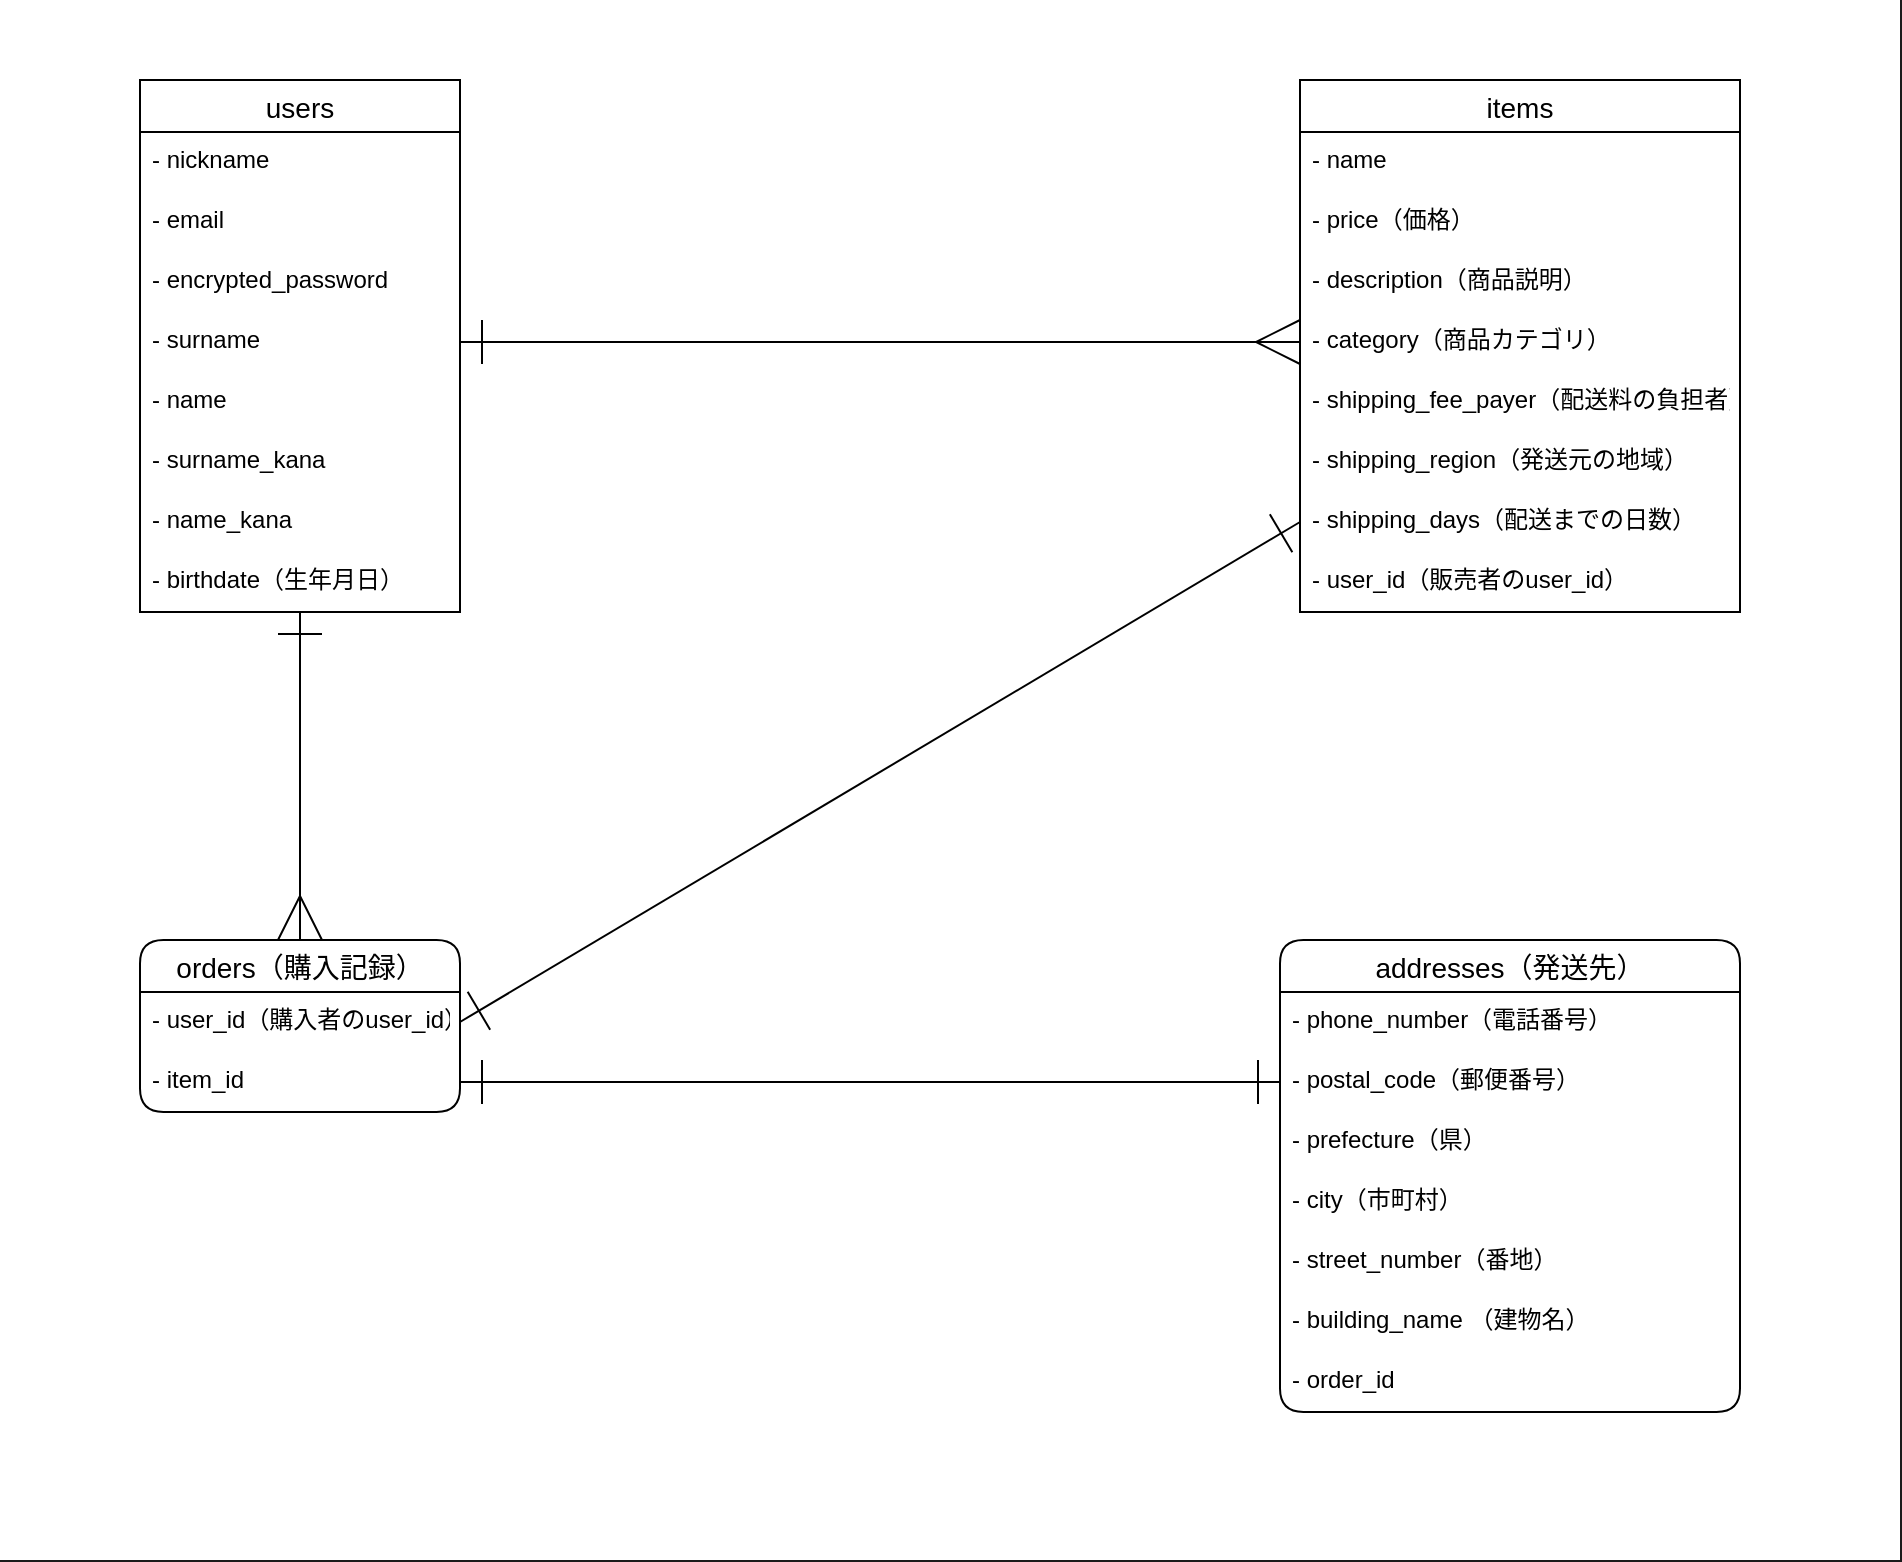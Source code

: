 <mxfile>
    <diagram id="Db6TAL_2nmZcjqnEQhVl" name="ページ1">
        <mxGraphModel dx="577" dy="267" grid="1" gridSize="10" guides="1" tooltips="1" connect="1" arrows="1" fold="1" page="1" pageScale="1" pageWidth="1169" pageHeight="827" background="#1A1A1A" math="0" shadow="0">
            <root>
                <mxCell id="0"/>
                <mxCell id="1" parent="0"/>
                <mxCell id="47" value="" style="rounded=0;whiteSpace=wrap;html=1;strokeColor=none;gradientColor=none;fillColor=#FFFFFF;" vertex="1" parent="1">
                    <mxGeometry x="100" y="20" width="950" height="780" as="geometry"/>
                </mxCell>
                <mxCell id="2" value="users" style="swimlane;fontStyle=0;childLayout=stackLayout;horizontal=1;startSize=26;horizontalStack=0;resizeParent=1;resizeParentMax=0;resizeLast=0;collapsible=1;marginBottom=0;align=center;fontSize=14;" parent="1" vertex="1">
                    <mxGeometry x="170" y="60" width="160" height="266" as="geometry"/>
                </mxCell>
                <mxCell id="3" value="- nickname        " style="text;strokeColor=none;fillColor=none;spacingLeft=4;spacingRight=4;overflow=hidden;rotatable=0;points=[[0,0.5],[1,0.5]];portConstraint=eastwest;fontSize=12;" parent="2" vertex="1">
                    <mxGeometry y="26" width="160" height="30" as="geometry"/>
                </mxCell>
                <mxCell id="4" value="- email" style="text;strokeColor=none;fillColor=none;spacingLeft=4;spacingRight=4;overflow=hidden;rotatable=0;points=[[0,0.5],[1,0.5]];portConstraint=eastwest;fontSize=12;" parent="2" vertex="1">
                    <mxGeometry y="56" width="160" height="30" as="geometry"/>
                </mxCell>
                <mxCell id="5" value="- encrypted_password" style="text;strokeColor=none;fillColor=none;spacingLeft=4;spacingRight=4;overflow=hidden;rotatable=0;points=[[0,0.5],[1,0.5]];portConstraint=eastwest;fontSize=12;" parent="2" vertex="1">
                    <mxGeometry y="86" width="160" height="30" as="geometry"/>
                </mxCell>
                <mxCell id="10" value="- surname" style="text;strokeColor=none;fillColor=none;spacingLeft=4;spacingRight=4;overflow=hidden;rotatable=0;points=[[0,0.5],[1,0.5]];portConstraint=eastwest;fontSize=12;" parent="2" vertex="1">
                    <mxGeometry y="116" width="160" height="30" as="geometry"/>
                </mxCell>
                <mxCell id="11" value="- name" style="text;strokeColor=none;fillColor=none;spacingLeft=4;spacingRight=4;overflow=hidden;rotatable=0;points=[[0,0.5],[1,0.5]];portConstraint=eastwest;fontSize=12;" parent="2" vertex="1">
                    <mxGeometry y="146" width="160" height="30" as="geometry"/>
                </mxCell>
                <mxCell id="12" value="- surname_kana" style="text;strokeColor=none;fillColor=none;spacingLeft=4;spacingRight=4;overflow=hidden;rotatable=0;points=[[0,0.5],[1,0.5]];portConstraint=eastwest;fontSize=12;" parent="2" vertex="1">
                    <mxGeometry y="176" width="160" height="30" as="geometry"/>
                </mxCell>
                <mxCell id="13" value="- name_kana" style="text;strokeColor=none;fillColor=none;spacingLeft=4;spacingRight=4;overflow=hidden;rotatable=0;points=[[0,0.5],[1,0.5]];portConstraint=eastwest;fontSize=12;" parent="2" vertex="1">
                    <mxGeometry y="206" width="160" height="30" as="geometry"/>
                </mxCell>
                <mxCell id="14" value="- birthdate（生年月日）" style="text;strokeColor=none;fillColor=none;spacingLeft=4;spacingRight=4;overflow=hidden;rotatable=0;points=[[0,0.5],[1,0.5]];portConstraint=eastwest;fontSize=12;" parent="2" vertex="1">
                    <mxGeometry y="236" width="160" height="30" as="geometry"/>
                </mxCell>
                <mxCell id="15" value="items" style="swimlane;fontStyle=0;childLayout=stackLayout;horizontal=1;startSize=26;horizontalStack=0;resizeParent=1;resizeParentMax=0;resizeLast=0;collapsible=1;marginBottom=0;align=center;fontSize=14;" parent="1" vertex="1">
                    <mxGeometry x="750" y="60" width="220" height="266" as="geometry"/>
                </mxCell>
                <mxCell id="16" value="- name" style="text;strokeColor=none;fillColor=none;spacingLeft=4;spacingRight=4;overflow=hidden;rotatable=0;points=[[0,0.5],[1,0.5]];portConstraint=eastwest;fontSize=12;labelBackgroundColor=none;" parent="15" vertex="1">
                    <mxGeometry y="26" width="220" height="30" as="geometry"/>
                </mxCell>
                <mxCell id="17" value="- price（価格）" style="text;spacingLeft=4;spacingRight=4;overflow=hidden;rotatable=0;points=[[0,0.5],[1,0.5]];portConstraint=eastwest;fontSize=12;labelBackgroundColor=none;fillColor=none;" parent="15" vertex="1">
                    <mxGeometry y="56" width="220" height="30" as="geometry"/>
                </mxCell>
                <mxCell id="18" value="- description（商品説明）" style="text;spacingLeft=4;spacingRight=4;overflow=hidden;rotatable=0;points=[[0,0.5],[1,0.5]];portConstraint=eastwest;fontSize=12;labelBackgroundColor=none;fillColor=none;" parent="15" vertex="1">
                    <mxGeometry y="86" width="220" height="30" as="geometry"/>
                </mxCell>
                <mxCell id="19" value="- category（商品カテゴリ）" style="text;spacingLeft=4;spacingRight=4;overflow=hidden;rotatable=0;points=[[0,0.5],[1,0.5]];portConstraint=eastwest;fontSize=12;labelBackgroundColor=none;fillColor=none;" parent="15" vertex="1">
                    <mxGeometry y="116" width="220" height="30" as="geometry"/>
                </mxCell>
                <mxCell id="21" value="- shipping_fee_payer（配送料の負担者）" style="text;spacingLeft=4;spacingRight=4;overflow=hidden;rotatable=0;points=[[0,0.5],[1,0.5]];portConstraint=eastwest;fontSize=12;labelBackgroundColor=none;fillColor=none;" parent="15" vertex="1">
                    <mxGeometry y="146" width="220" height="30" as="geometry"/>
                </mxCell>
                <mxCell id="22" value="- shipping_region（発送元の地域）" style="text;spacingLeft=4;spacingRight=4;overflow=hidden;rotatable=0;points=[[0,0.5],[1,0.5]];portConstraint=eastwest;fontSize=12;labelBackgroundColor=none;fillColor=none;" parent="15" vertex="1">
                    <mxGeometry y="176" width="220" height="30" as="geometry"/>
                </mxCell>
                <mxCell id="20" value="- shipping_days（配送までの日数）" style="text;spacingLeft=4;spacingRight=4;overflow=hidden;rotatable=0;points=[[0,0.5],[1,0.5]];portConstraint=eastwest;fontSize=12;labelBackgroundColor=none;fillColor=none;" parent="15" vertex="1">
                    <mxGeometry y="206" width="220" height="30" as="geometry"/>
                </mxCell>
                <mxCell id="23" value="- user_id（販売者のuser_id）" style="text;spacingLeft=4;spacingRight=4;overflow=hidden;rotatable=0;points=[[0,0.5],[1,0.5]];portConstraint=eastwest;fontSize=12;labelBackgroundColor=none;fillColor=none;" parent="15" vertex="1">
                    <mxGeometry y="236" width="220" height="30" as="geometry"/>
                </mxCell>
                <mxCell id="43" style="edgeStyle=none;html=1;exitX=0.5;exitY=0;exitDx=0;exitDy=0;startArrow=ERmany;startFill=0;endArrow=ERone;endFill=0;startSize=20;endSize=20;" parent="1" source="24" target="14" edge="1">
                    <mxGeometry relative="1" as="geometry"/>
                </mxCell>
                <mxCell id="24" value="orders（購入記録）" style="swimlane;fontStyle=0;childLayout=stackLayout;horizontal=1;startSize=26;horizontalStack=0;resizeParent=1;resizeParentMax=0;resizeLast=0;collapsible=1;marginBottom=0;align=center;fontSize=14;rounded=1;fillColor=default;" parent="1" vertex="1">
                    <mxGeometry x="170" y="490" width="160" height="86" as="geometry"/>
                </mxCell>
                <mxCell id="25" value="- user_id（購入者のuser_id）" style="text;strokeColor=none;fillColor=none;spacingLeft=4;spacingRight=4;overflow=hidden;rotatable=0;points=[[0,0.5],[1,0.5]];portConstraint=eastwest;fontSize=12;" parent="24" vertex="1">
                    <mxGeometry y="26" width="160" height="30" as="geometry"/>
                </mxCell>
                <mxCell id="26" value="- item_id" style="text;strokeColor=none;fillColor=none;spacingLeft=4;spacingRight=4;overflow=hidden;rotatable=0;points=[[0,0.5],[1,0.5]];portConstraint=eastwest;fontSize=12;rounded=1;" parent="24" vertex="1">
                    <mxGeometry y="56" width="160" height="30" as="geometry"/>
                </mxCell>
                <mxCell id="34" value="addresses（発送先）" style="swimlane;fontStyle=0;childLayout=stackLayout;horizontal=1;startSize=26;horizontalStack=0;resizeParent=1;resizeParentMax=0;resizeLast=0;collapsible=1;marginBottom=0;align=center;fontSize=14;rounded=1;" parent="1" vertex="1">
                    <mxGeometry x="740" y="490" width="230" height="236" as="geometry"/>
                </mxCell>
                <mxCell id="35" value="- phone_number（電話番号）" style="text;strokeColor=none;fillColor=none;spacingLeft=4;spacingRight=4;overflow=hidden;rotatable=0;points=[[0,0.5],[1,0.5]];portConstraint=eastwest;fontSize=12;rounded=1;" parent="34" vertex="1">
                    <mxGeometry y="26" width="230" height="30" as="geometry"/>
                </mxCell>
                <mxCell id="39" value="- postal_code（郵便番号）" style="text;strokeColor=none;fillColor=none;spacingLeft=4;spacingRight=4;overflow=hidden;rotatable=0;points=[[0,0.5],[1,0.5]];portConstraint=eastwest;fontSize=12;rounded=1;" parent="34" vertex="1">
                    <mxGeometry y="56" width="230" height="30" as="geometry"/>
                </mxCell>
                <mxCell id="38" value="- prefecture（県）" style="text;strokeColor=none;fillColor=none;spacingLeft=4;spacingRight=4;overflow=hidden;rotatable=0;points=[[0,0.5],[1,0.5]];portConstraint=eastwest;fontSize=12;rounded=1;" parent="34" vertex="1">
                    <mxGeometry y="86" width="230" height="30" as="geometry"/>
                </mxCell>
                <mxCell id="40" value="- city（市町村）" style="text;strokeColor=none;fillColor=none;spacingLeft=4;spacingRight=4;overflow=hidden;rotatable=0;points=[[0,0.5],[1,0.5]];portConstraint=eastwest;fontSize=12;rounded=1;" parent="34" vertex="1">
                    <mxGeometry y="116" width="230" height="30" as="geometry"/>
                </mxCell>
                <mxCell id="36" value="- street_number（番地）" style="text;strokeColor=none;fillColor=none;spacingLeft=4;spacingRight=4;overflow=hidden;rotatable=0;points=[[0,0.5],[1,0.5]];portConstraint=eastwest;fontSize=12;rounded=1;" parent="34" vertex="1">
                    <mxGeometry y="146" width="230" height="30" as="geometry"/>
                </mxCell>
                <mxCell id="46" value="- building_name （建物名）" style="text;strokeColor=none;fillColor=none;spacingLeft=4;spacingRight=4;overflow=hidden;rotatable=0;points=[[0,0.5],[1,0.5]];portConstraint=eastwest;fontSize=12;" vertex="1" parent="34">
                    <mxGeometry y="176" width="230" height="30" as="geometry"/>
                </mxCell>
                <mxCell id="37" value="- order_id" style="text;strokeColor=none;fillColor=none;spacingLeft=4;spacingRight=4;overflow=hidden;rotatable=0;points=[[0,0.5],[1,0.5]];portConstraint=eastwest;fontSize=12;rounded=1;" parent="34" vertex="1">
                    <mxGeometry y="206" width="230" height="30" as="geometry"/>
                </mxCell>
                <mxCell id="41" style="edgeStyle=none;html=1;exitX=1;exitY=0.5;exitDx=0;exitDy=0;entryX=0;entryY=0.5;entryDx=0;entryDy=0;endArrow=ERone;endFill=0;startArrow=ERone;startFill=0;endSize=20;startSize=20;" parent="1" source="26" target="39" edge="1">
                    <mxGeometry relative="1" as="geometry"/>
                </mxCell>
                <mxCell id="42" style="edgeStyle=none;html=1;exitX=0;exitY=0.5;exitDx=0;exitDy=0;entryX=1;entryY=0.5;entryDx=0;entryDy=0;startArrow=ERone;startFill=0;endArrow=ERone;endFill=0;startSize=20;endSize=20;" parent="1" source="20" target="25" edge="1">
                    <mxGeometry relative="1" as="geometry"/>
                </mxCell>
                <mxCell id="45" style="edgeStyle=none;html=1;exitX=0;exitY=0.5;exitDx=0;exitDy=0;entryX=1;entryY=0.5;entryDx=0;entryDy=0;startArrow=ERmany;startFill=0;endArrow=ERone;endFill=0;startSize=20;endSize=20;" parent="1" source="19" target="10" edge="1">
                    <mxGeometry relative="1" as="geometry"/>
                </mxCell>
            </root>
        </mxGraphModel>
    </diagram>
</mxfile>